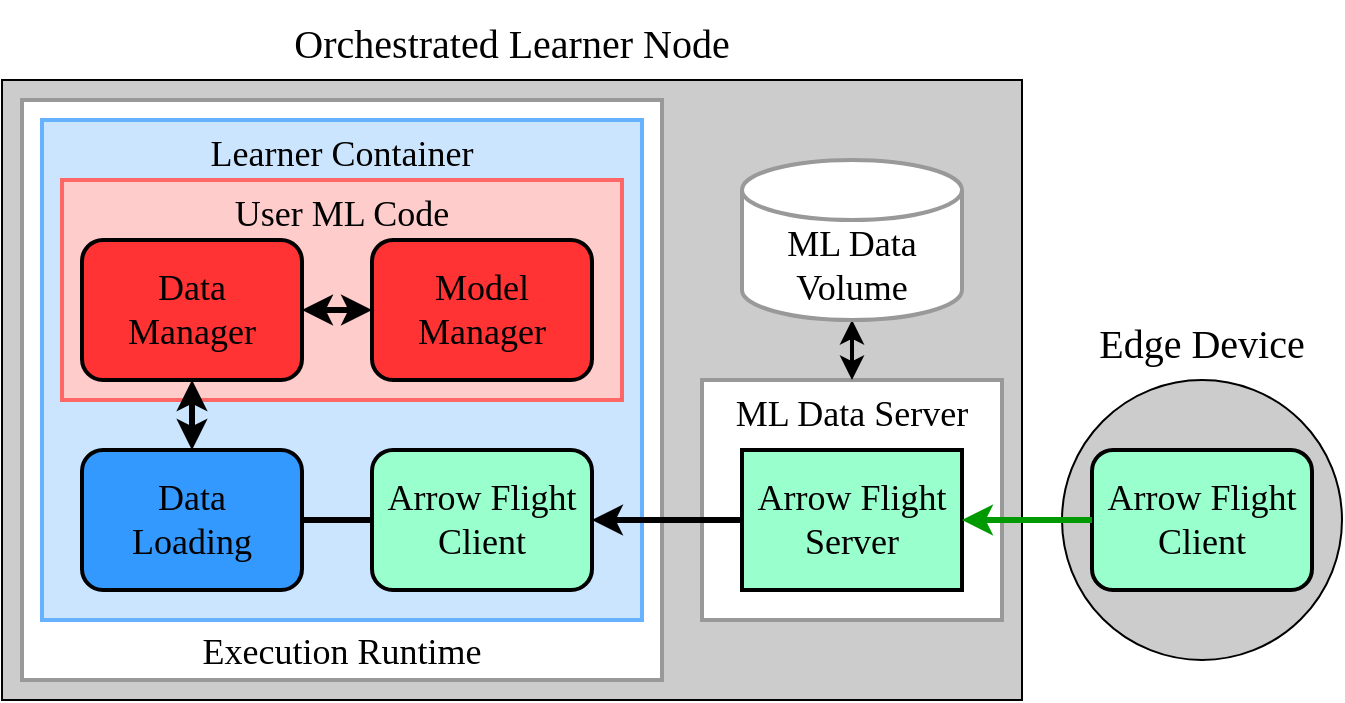 <mxfile version="25.0.2">
  <diagram name="Page-1" id="QbVM-qhq_BF2LXNoguQ5">
    <mxGraphModel dx="989" dy="577" grid="1" gridSize="10" guides="1" tooltips="1" connect="1" arrows="1" fold="1" page="1" pageScale="1" pageWidth="850" pageHeight="1100" math="0" shadow="0">
      <root>
        <mxCell id="0" />
        <mxCell id="1" parent="0" />
        <mxCell id="mEob46jThGOG9od_VYb--470" value="Orchestrated Learner Node" style="text;align=center;verticalAlign=middle;resizable=0;points=[];autosize=1;strokeColor=none;fillColor=none;fontStyle=0;fontSize=20;fontFamily=CMU Sans Serif;" vertex="1" parent="1">
          <mxGeometry x="160.0" y="40" width="250" height="40" as="geometry" />
        </mxCell>
        <mxCell id="mEob46jThGOG9od_VYb--464" value="" style="rounded=0;whiteSpace=wrap;html=1;fontStyle=0;fontFamily=CMU Sans Serif;fillColor=#cccccc;" vertex="1" parent="1">
          <mxGeometry x="30" y="80" width="510" height="310" as="geometry" />
        </mxCell>
        <mxCell id="mEob46jThGOG9od_VYb--560" value="" style="edgeStyle=orthogonalEdgeStyle;rounded=0;orthogonalLoop=1;jettySize=auto;html=1;fontFamily=CMU Sans Serif;" edge="1" parent="1" source="mEob46jThGOG9od_VYb--539" target="mEob46jThGOG9od_VYb--545">
          <mxGeometry relative="1" as="geometry" />
        </mxCell>
        <mxCell id="mEob46jThGOG9od_VYb--539" value="" style="rounded=0;whiteSpace=wrap;html=1;fontStyle=0;fontFamily=CMU Sans Serif;fillColor=#CCCCCC;shape=ellipse;perimeter=ellipsePerimeter;aspect=fixed;" vertex="1" parent="1">
          <mxGeometry x="560" y="230" width="140" height="140" as="geometry" />
        </mxCell>
        <mxCell id="mEob46jThGOG9od_VYb--540" value="Edge Device" style="text;align=center;verticalAlign=middle;resizable=0;points=[];autosize=1;strokeColor=none;fillColor=none;fontStyle=0;fontSize=20;fontFamily=CMU Sans Serif;" vertex="1" parent="1">
          <mxGeometry x="565" y="190" width="130" height="40" as="geometry" />
        </mxCell>
        <mxCell id="mEob46jThGOG9od_VYb--538" value="&lt;font color=&quot;#000000&quot; style=&quot;font-size: 18px;&quot;&gt;Arrow Flight&lt;/font&gt;&lt;div&gt;&lt;font color=&quot;#000000&quot; style=&quot;font-size: 18px;&quot;&gt;Client&lt;/font&gt;&lt;/div&gt;" style="rounded=1;whiteSpace=wrap;html=1;fillColor=#99FFCC;strokeColor=#000000;fontStyle=0;fontFamily=CMU Sans Serif;strokeWidth=2;" vertex="1" parent="1">
          <mxGeometry x="575" y="265" width="110" height="70" as="geometry" />
        </mxCell>
        <mxCell id="mEob46jThGOG9od_VYb--541" value="&lt;font color=&quot;#000000&quot; style=&quot;font-size: 18px;&quot;&gt;ML Data Server&lt;/font&gt;" style="rounded=0;whiteSpace=wrap;html=1;fillColor=#FFFFFF;strokeColor=#999999;fontStyle=0;fontFamily=CMU Sans Serif;strokeWidth=2;verticalAlign=top;" vertex="1" parent="1">
          <mxGeometry x="380" y="230" width="150" height="120" as="geometry" />
        </mxCell>
        <mxCell id="mEob46jThGOG9od_VYb--546" style="edgeStyle=orthogonalEdgeStyle;rounded=0;orthogonalLoop=1;jettySize=auto;html=1;entryX=0.5;entryY=0;entryDx=0;entryDy=0;fontColor=#000000;strokeColor=#000000;startArrow=classic;startFill=1;strokeWidth=2;fontFamily=CMU Sans Serif;" edge="1" parent="1" source="mEob46jThGOG9od_VYb--542" target="mEob46jThGOG9od_VYb--541">
          <mxGeometry relative="1" as="geometry" />
        </mxCell>
        <mxCell id="mEob46jThGOG9od_VYb--542" value="&lt;font color=&quot;#000000&quot; style=&quot;font-size: 18px;&quot;&gt;ML Data Volume&lt;/font&gt;" style="rounded=0;whiteSpace=wrap;html=1;fillColor=#FFFFFF;strokeColor=#999999;fontStyle=0;fontFamily=CMU Sans Serif;strokeWidth=2;shape=cylinder3;boundedLbl=1;backgroundOutline=1;size=15;" vertex="1" parent="1">
          <mxGeometry x="400" y="120" width="110" height="80" as="geometry" />
        </mxCell>
        <mxCell id="mEob46jThGOG9od_VYb--545" value="&lt;font color=&quot;#000000&quot; style=&quot;font-size: 18px;&quot;&gt;Arrow Flight&lt;/font&gt;&lt;div&gt;&lt;font color=&quot;#000000&quot; style=&quot;font-size: 18px;&quot;&gt;Server&lt;/font&gt;&lt;/div&gt;" style="rounded=0;whiteSpace=wrap;html=1;fillColor=#99FFCC;strokeColor=#000000;fontStyle=0;fontFamily=CMU Sans Serif;strokeWidth=2;" vertex="1" parent="1">
          <mxGeometry x="400" y="265" width="110" height="70" as="geometry" />
        </mxCell>
        <mxCell id="mEob46jThGOG9od_VYb--547" style="edgeStyle=orthogonalEdgeStyle;rounded=0;orthogonalLoop=1;jettySize=auto;html=1;entryX=1;entryY=0.5;entryDx=0;entryDy=0;strokeWidth=3;strokeColor=#009900;fontFamily=CMU Sans Serif;" edge="1" parent="1" source="mEob46jThGOG9od_VYb--538" target="mEob46jThGOG9od_VYb--545">
          <mxGeometry relative="1" as="geometry" />
        </mxCell>
        <mxCell id="mEob46jThGOG9od_VYb--548" value="&lt;font color=&quot;#000000&quot; style=&quot;font-size: 18px;&quot;&gt;Execution Runtime&lt;/font&gt;" style="rounded=0;whiteSpace=wrap;html=1;fillColor=#FFFFFF;strokeColor=#999999;fontStyle=0;fontFamily=CMU Sans Serif;strokeWidth=2;verticalAlign=bottom;" vertex="1" parent="1">
          <mxGeometry x="40" y="90" width="320" height="290" as="geometry" />
        </mxCell>
        <mxCell id="mEob46jThGOG9od_VYb--549" value="&lt;font color=&quot;#000000&quot; style=&quot;font-size: 18px;&quot;&gt;Learner Container&lt;/font&gt;" style="rounded=0;whiteSpace=wrap;html=1;fillColor=#CCE5FF;strokeColor=#66B2FF;fontStyle=0;fontFamily=CMU Sans Serif;strokeWidth=2;verticalAlign=top;" vertex="1" parent="1">
          <mxGeometry x="50" y="100" width="300" height="250" as="geometry" />
        </mxCell>
        <mxCell id="mEob46jThGOG9od_VYb--550" value="&lt;font color=&quot;#000000&quot; style=&quot;font-size: 18px;&quot;&gt;User ML Code&lt;/font&gt;" style="rounded=0;whiteSpace=wrap;html=1;fillColor=#FFCCCC;strokeColor=#FF6666;fontStyle=0;fontFamily=CMU Sans Serif;strokeWidth=2;verticalAlign=top;" vertex="1" parent="1">
          <mxGeometry x="60" y="130" width="280" height="110" as="geometry" />
        </mxCell>
        <mxCell id="mEob46jThGOG9od_VYb--557" style="edgeStyle=orthogonalEdgeStyle;rounded=0;orthogonalLoop=1;jettySize=auto;html=1;entryX=1;entryY=0.5;entryDx=0;entryDy=0;strokeWidth=3;strokeColor=#000000;endArrow=none;endFill=0;fontFamily=CMU Sans Serif;" edge="1" parent="1" source="mEob46jThGOG9od_VYb--552" target="mEob46jThGOG9od_VYb--553">
          <mxGeometry relative="1" as="geometry" />
        </mxCell>
        <mxCell id="mEob46jThGOG9od_VYb--552" value="&lt;font color=&quot;#000000&quot; style=&quot;font-size: 18px;&quot;&gt;Arrow Flight&lt;/font&gt;&lt;div&gt;&lt;font color=&quot;#000000&quot; style=&quot;font-size: 18px;&quot;&gt;Client&lt;/font&gt;&lt;/div&gt;" style="rounded=1;whiteSpace=wrap;html=1;fillColor=#99FFCC;strokeColor=#000000;fontStyle=0;fontFamily=CMU Sans Serif;strokeWidth=2;" vertex="1" parent="1">
          <mxGeometry x="215" y="265" width="110" height="70" as="geometry" />
        </mxCell>
        <mxCell id="mEob46jThGOG9od_VYb--553" value="&lt;font color=&quot;#000000&quot;&gt;&lt;span style=&quot;font-size: 18px;&quot;&gt;Data&lt;br&gt;Loading&lt;/span&gt;&lt;/font&gt;" style="rounded=1;whiteSpace=wrap;html=1;fillColor=#3399FF;strokeColor=#000000;fontStyle=0;fontFamily=CMU Sans Serif;strokeWidth=2;" vertex="1" parent="1">
          <mxGeometry x="70" y="265" width="110" height="70" as="geometry" />
        </mxCell>
        <mxCell id="mEob46jThGOG9od_VYb--558" style="edgeStyle=orthogonalEdgeStyle;rounded=0;orthogonalLoop=1;jettySize=auto;html=1;startArrow=classic;startFill=1;strokeColor=#000000;strokeWidth=3;fontFamily=CMU Sans Serif;" edge="1" parent="1" source="mEob46jThGOG9od_VYb--554" target="mEob46jThGOG9od_VYb--553">
          <mxGeometry relative="1" as="geometry" />
        </mxCell>
        <mxCell id="mEob46jThGOG9od_VYb--559" style="edgeStyle=orthogonalEdgeStyle;rounded=0;orthogonalLoop=1;jettySize=auto;html=1;exitX=1;exitY=0.5;exitDx=0;exitDy=0;entryX=0;entryY=0.5;entryDx=0;entryDy=0;startArrow=classic;startFill=1;strokeColor=#000000;strokeWidth=3;fontFamily=CMU Sans Serif;" edge="1" parent="1" source="mEob46jThGOG9od_VYb--554" target="mEob46jThGOG9od_VYb--555">
          <mxGeometry relative="1" as="geometry" />
        </mxCell>
        <mxCell id="mEob46jThGOG9od_VYb--554" value="&lt;font color=&quot;#000000&quot;&gt;&lt;span style=&quot;font-size: 18px;&quot;&gt;Data&lt;br&gt;Manager&lt;/span&gt;&lt;/font&gt;" style="rounded=1;whiteSpace=wrap;html=1;fillColor=#FF3333;strokeColor=#000000;fontStyle=0;fontFamily=CMU Sans Serif;strokeWidth=2;" vertex="1" parent="1">
          <mxGeometry x="70" y="160" width="110" height="70" as="geometry" />
        </mxCell>
        <mxCell id="mEob46jThGOG9od_VYb--555" value="&lt;font color=&quot;#000000&quot;&gt;&lt;span style=&quot;font-size: 18px;&quot;&gt;Model&lt;br&gt;Manager&lt;/span&gt;&lt;/font&gt;" style="rounded=1;whiteSpace=wrap;html=1;fillColor=#FF3333;strokeColor=#000000;fontStyle=0;fontFamily=CMU Sans Serif;strokeWidth=2;" vertex="1" parent="1">
          <mxGeometry x="215" y="160" width="110" height="70" as="geometry" />
        </mxCell>
        <mxCell id="mEob46jThGOG9od_VYb--556" style="edgeStyle=orthogonalEdgeStyle;rounded=0;orthogonalLoop=1;jettySize=auto;html=1;entryX=1;entryY=0.5;entryDx=0;entryDy=0;strokeWidth=3;strokeColor=#000000;fontFamily=CMU Sans Serif;" edge="1" parent="1" source="mEob46jThGOG9od_VYb--545" target="mEob46jThGOG9od_VYb--552">
          <mxGeometry relative="1" as="geometry" />
        </mxCell>
      </root>
    </mxGraphModel>
  </diagram>
</mxfile>
